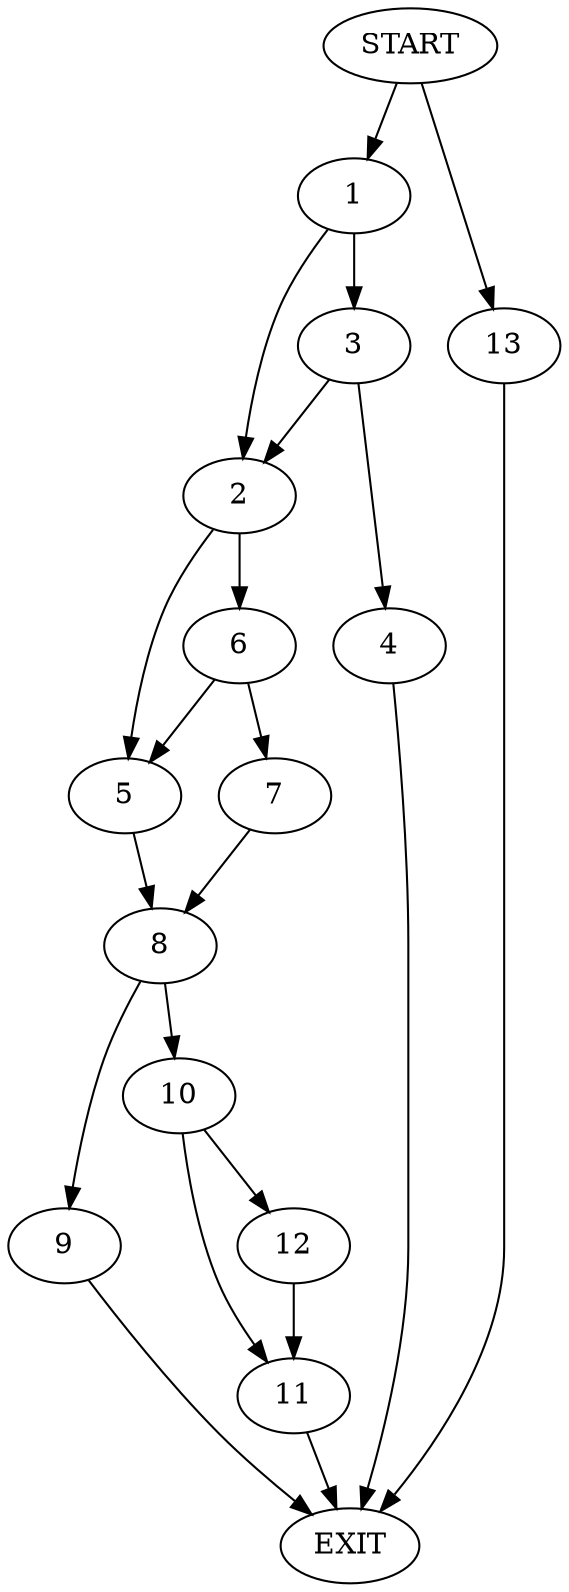 digraph {
0 [label="START"]
14 [label="EXIT"]
0 -> 1
1 -> 2
1 -> 3
3 -> 2
3 -> 4
2 -> 5
2 -> 6
4 -> 14
6 -> 7
6 -> 5
5 -> 8
7 -> 8
8 -> 9
8 -> 10
10 -> 11
10 -> 12
9 -> 14
11 -> 14
12 -> 11
0 -> 13
13 -> 14
}
